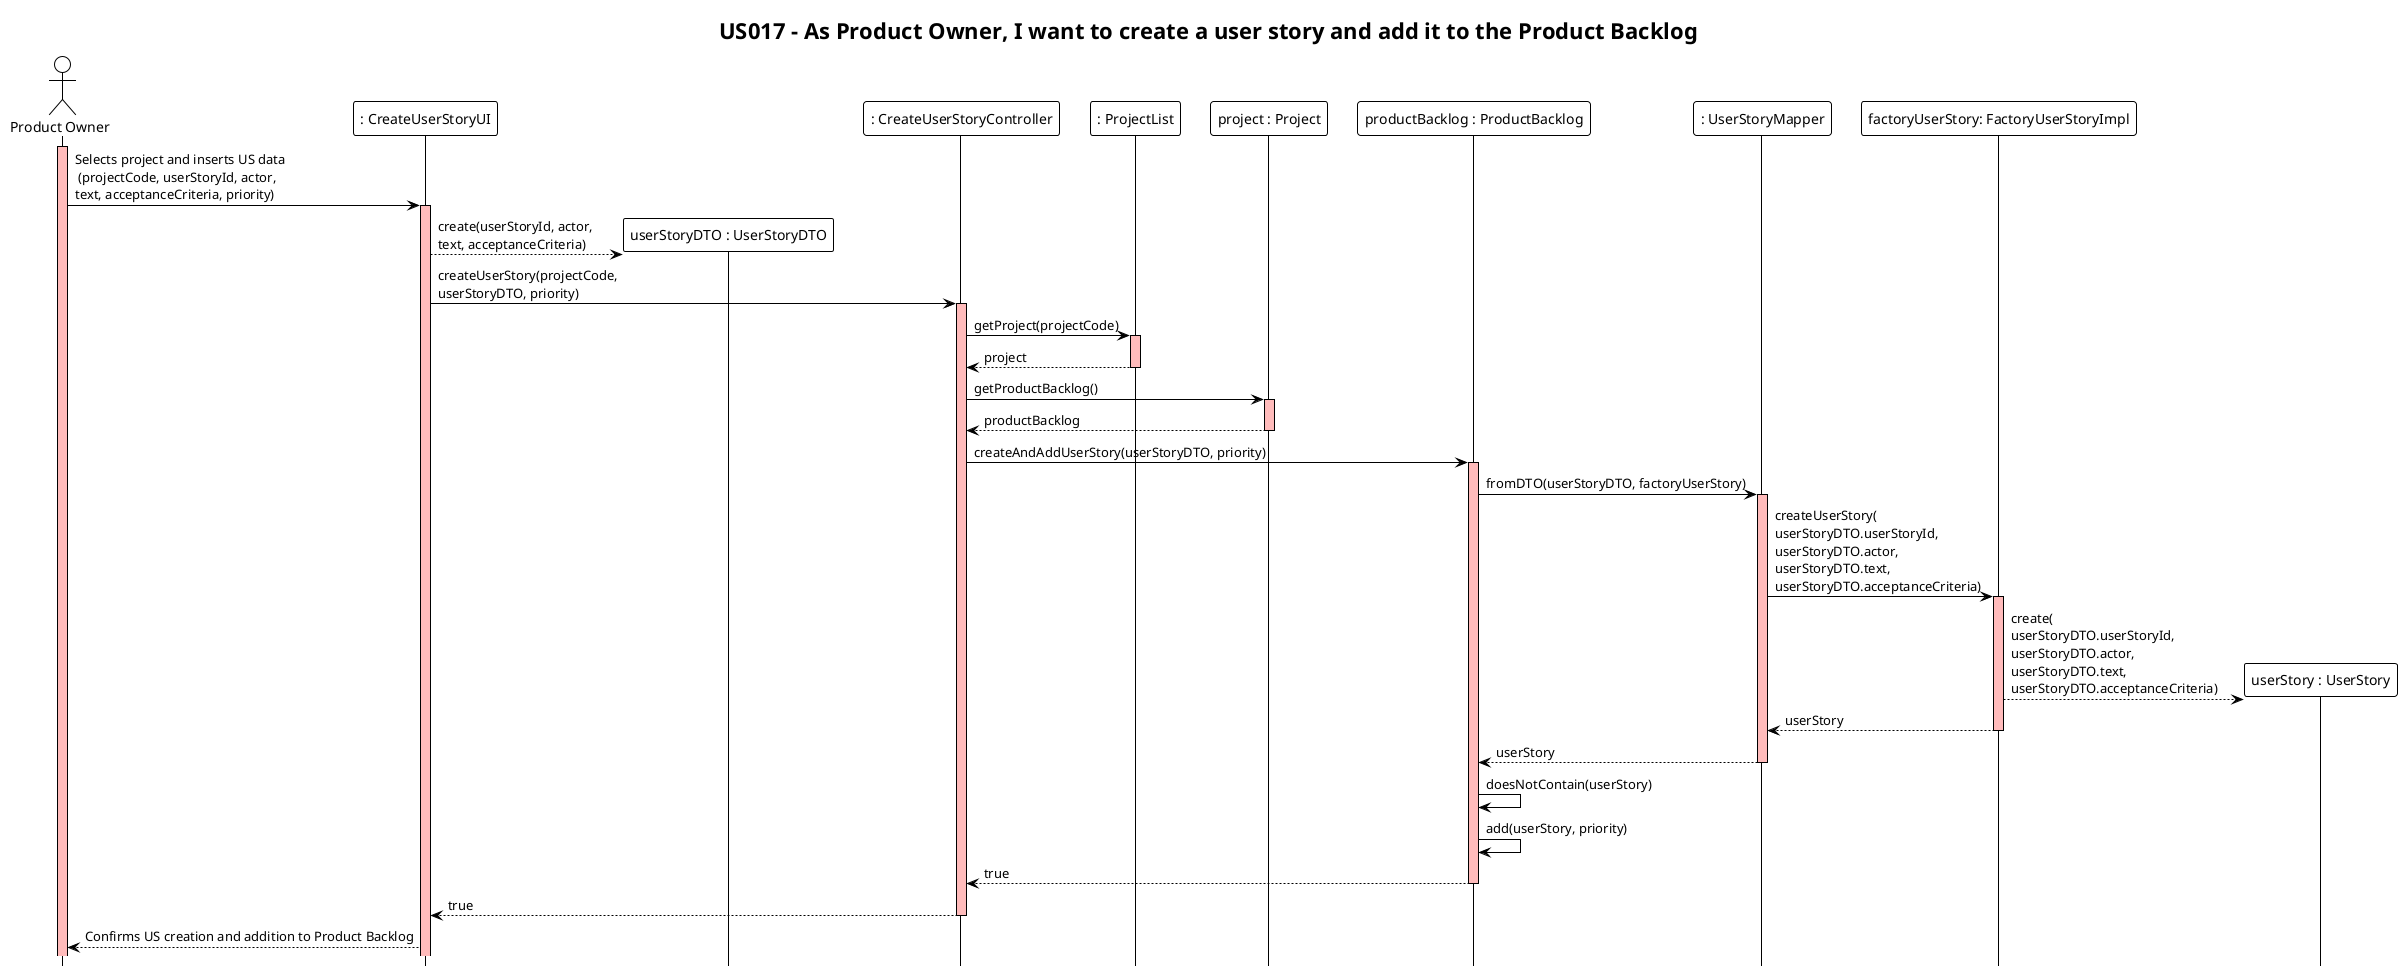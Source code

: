 @startuml
!theme plain
hide footbox
title "US017 - As Product Owner, I want to create a user story and add it to the Product Backlog"

actor "Product Owner" as user
participant ": CreateUserStoryUI" as UI
participant "userStoryDTO : UserStoryDTO" as dto
participant ": CreateUserStoryController" as Controller
participant ": ProjectList" as ProjectList
participant "project : Project" as Project
participant "productBacklog : ProductBacklog" as ProductBacklog
participant ": UserStoryMapper" as Mapper
participant "factoryUserStory: FactoryUserStoryImpl" as Factory
participant "userStory : UserStory" as UserStory


activate user #FFBBBB
user ->  UI: Selects project and inserts US data\n (projectCode, userStoryId, actor, \ntext, acceptanceCriteria, priority)

activate UI #FFBBBB
UI --> dto ** : create(userStoryId, actor, \ntext, acceptanceCriteria)
UI -> Controller: createUserStory(projectCode, \nuserStoryDTO, priority)

activate Controller #FFBBBB
Controller -> ProjectList: getProject(projectCode)

activate ProjectList #FFBBBB
ProjectList --> Controller: project
deactivate

Controller -> Project : getProductBacklog()

activate Project #FFBBBB
Project --> Controller: productBacklog
deactivate

Controller -> ProductBacklog : createAndAddUserStory(userStoryDTO, priority)

activate ProductBacklog #FFBBBB
ProductBacklog -> Mapper : fromDTO(userStoryDTO, factoryUserStory)

activate Mapper #FFBBBB
Mapper -> Factory : createUserStory(\nuserStoryDTO.userStoryId,\nuserStoryDTO.actor,\nuserStoryDTO.text,\nuserStoryDTO.acceptanceCriteria)

activate Factory #FFBBBB
Factory --> UserStory ** : create(\nuserStoryDTO.userStoryId,\nuserStoryDTO.actor,\nuserStoryDTO.text,\nuserStoryDTO.acceptanceCriteria)
Factory --> Mapper : userStory
deactivate Factory

Mapper --> ProductBacklog: userStory
deactivate Mapper

ProductBacklog -> ProductBacklog : doesNotContain(userStory)
ProductBacklog -> ProductBacklog : add(userStory, priority)

ProductBacklog --> Controller : true
deactivate

Controller --> UI : true
deactivate

UI --> user : Confirms US creation and addition to Product Backlog

@enduml
